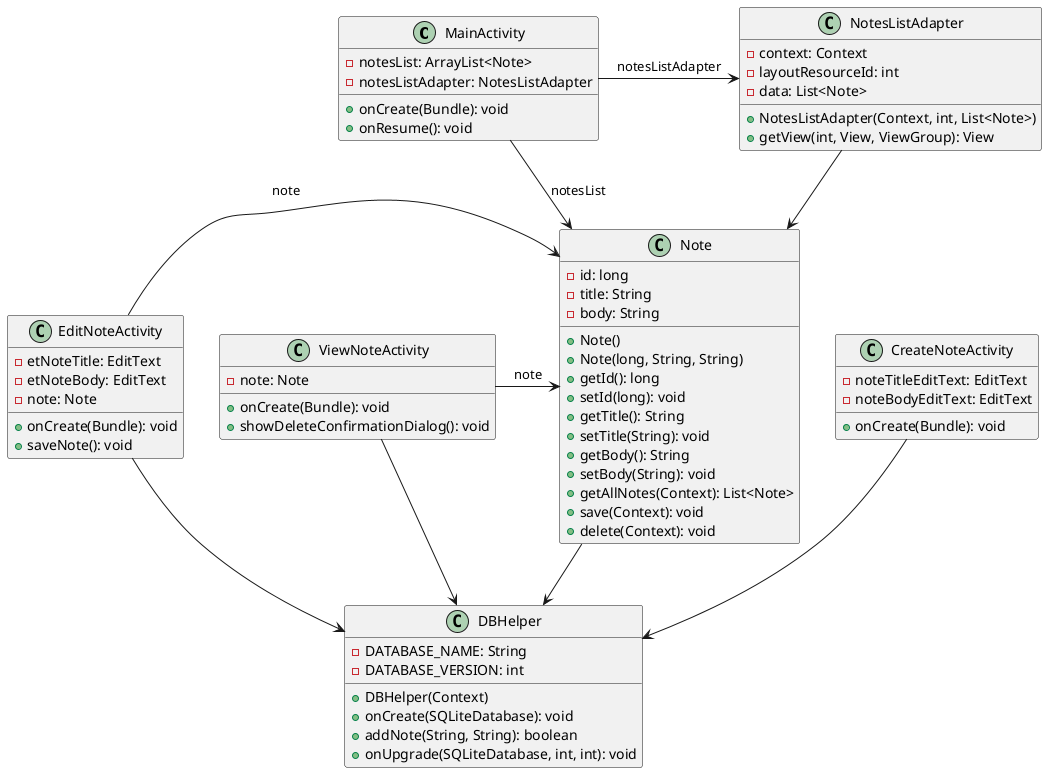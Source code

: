 @startuml

class MainActivity {
    -notesList: ArrayList<Note>
    -notesListAdapter: NotesListAdapter
    +onCreate(Bundle): void
    +onResume(): void
}

class Note {
    -id: long
    -title: String
    -body: String
    +Note()
    +Note(long, String, String)
    +getId(): long
    +setId(long): void
    +getTitle(): String
    +setTitle(String): void
    +getBody(): String
    +setBody(String): void
    +getAllNotes(Context): List<Note>
    +save(Context): void
    +delete(Context): void
}

class NotesListAdapter {
    -context: Context
    -layoutResourceId: int
    -data: List<Note>

    +NotesListAdapter(Context, int, List<Note>)
    +getView(int, View, ViewGroup): View
}

class ViewNoteActivity {
    -note: Note
    +onCreate(Bundle): void
    +showDeleteConfirmationDialog(): void
}

class CreateNoteActivity {
    -noteTitleEditText: EditText
    -noteBodyEditText: EditText
    +onCreate(Bundle): void
}

class EditNoteActivity {
    -etNoteTitle: EditText
    -etNoteBody: EditText
    -note: Note
    +onCreate(Bundle): void
    +saveNote(): void
}

class DBHelper {
    -DATABASE_NAME: String
    -DATABASE_VERSION: int
    +DBHelper(Context)
    +onCreate(SQLiteDatabase): void
    +addNote(String, String): boolean
    +onUpgrade(SQLiteDatabase, int, int): void
}

Note --> DBHelper
NotesListAdapter --> Note
MainActivity -> NotesListAdapter : notesListAdapter
MainActivity -> Note : notesList
CreateNoteActivity --> DBHelper
EditNoteActivity -> Note : note
EditNoteActivity --> DBHelper
ViewNoteActivity -> Note : note
ViewNoteActivity --> DBHelper

@enduml
